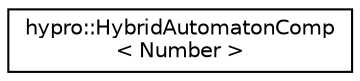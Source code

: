 digraph "Graphical Class Hierarchy"
{
  edge [fontname="Helvetica",fontsize="10",labelfontname="Helvetica",labelfontsize="10"];
  node [fontname="Helvetica",fontsize="10",shape=record];
  rankdir="LR";
  Node1 [label="hypro::HybridAutomatonComp\l\< Number \>",height=0.2,width=0.4,color="black", fillcolor="white", style="filled",URL="$classhypro_1_1HybridAutomatonComp.html",tooltip="Class for linear hybrid automata with components. "];
}

